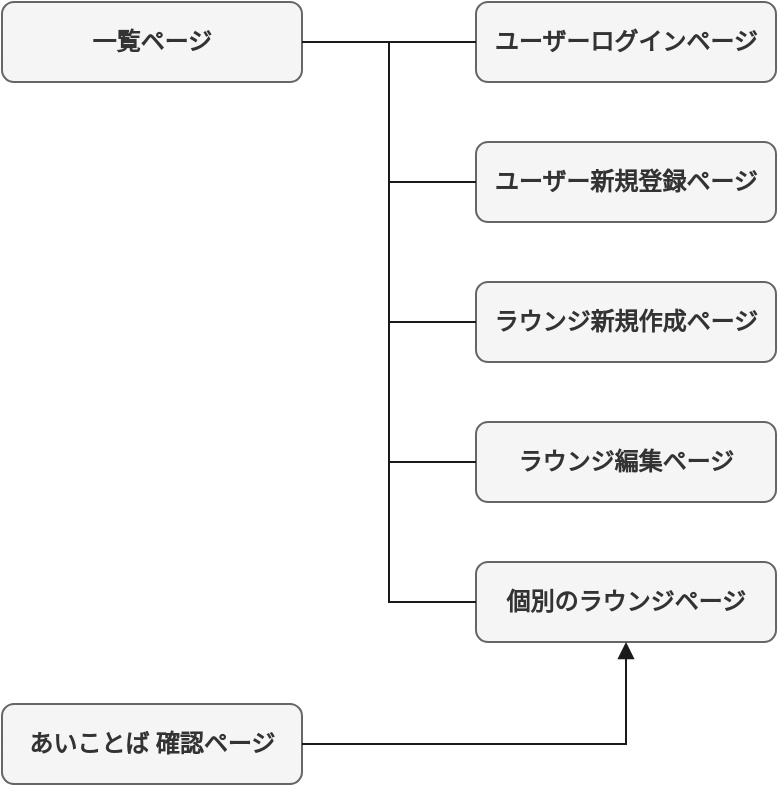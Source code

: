 <mxfile>
    <diagram id="yKawkrUt9gCwLUMWuQ6o" name="ページ1">
        <mxGraphModel dx="1690" dy="579" grid="0" gridSize="10" guides="1" tooltips="1" connect="1" arrows="1" fold="1" page="0" pageScale="1" pageWidth="827" pageHeight="1169" background="#ffffff" math="0" shadow="0">
            <root>
                <mxCell id="0"/>
                <mxCell id="1" parent="0"/>
                <mxCell id="3" value="ユーザーログインページ" style="rounded=1;whiteSpace=wrap;html=1;fillColor=#f5f5f5;fontColor=#333333;strokeColor=#666666;fontStyle=1" vertex="1" parent="1">
                    <mxGeometry x="129" y="109" width="150" height="40" as="geometry"/>
                </mxCell>
                <mxCell id="4" value="一覧ページ" style="rounded=1;whiteSpace=wrap;html=1;fillColor=#f5f5f5;fontColor=#333333;strokeColor=#666666;fontStyle=1" vertex="1" parent="1">
                    <mxGeometry x="-108" y="109" width="150" height="40" as="geometry"/>
                </mxCell>
                <mxCell id="5" value="ユーザー新規登録ページ" style="rounded=1;whiteSpace=wrap;html=1;fillColor=#f5f5f5;fontColor=#333333;strokeColor=#666666;fontStyle=1" vertex="1" parent="1">
                    <mxGeometry x="129" y="179" width="150" height="40" as="geometry"/>
                </mxCell>
                <mxCell id="6" value="ラウンジ新規作成ページ" style="rounded=1;whiteSpace=wrap;html=1;fillColor=#f5f5f5;fontColor=#333333;strokeColor=#666666;fontStyle=1" vertex="1" parent="1">
                    <mxGeometry x="129" y="249" width="150" height="40" as="geometry"/>
                </mxCell>
                <mxCell id="7" value="個別のラウンジページ" style="rounded=1;whiteSpace=wrap;html=1;fillColor=#f5f5f5;fontColor=#333333;strokeColor=#666666;fontStyle=1" vertex="1" parent="1">
                    <mxGeometry x="129" y="389" width="150" height="40" as="geometry"/>
                </mxCell>
                <mxCell id="8" value="ラウンジ編集ページ" style="rounded=1;whiteSpace=wrap;html=1;fillColor=#f5f5f5;fontColor=#333333;strokeColor=#666666;fontStyle=1" vertex="1" parent="1">
                    <mxGeometry x="129" y="319" width="150" height="40" as="geometry"/>
                </mxCell>
                <mxCell id="10" value="あいことば 確認ページ" style="rounded=1;whiteSpace=wrap;html=1;fillColor=#f5f5f5;fontColor=#333333;strokeColor=#666666;fontStyle=1" vertex="1" parent="1">
                    <mxGeometry x="-108" y="460" width="150" height="40" as="geometry"/>
                </mxCell>
                <mxCell id="14" value="" style="endArrow=none;html=1;strokeColor=#1A1A1A;exitX=1;exitY=0.5;exitDx=0;exitDy=0;entryX=0;entryY=0.5;entryDx=0;entryDy=0;edgeStyle=orthogonalEdgeStyle;rounded=0;" edge="1" parent="1" source="4" target="5">
                    <mxGeometry width="50" height="50" relative="1" as="geometry">
                        <mxPoint x="60" y="105" as="sourcePoint"/>
                        <mxPoint x="110" y="55" as="targetPoint"/>
                    </mxGeometry>
                </mxCell>
                <mxCell id="15" value="" style="endArrow=none;html=1;strokeColor=#1A1A1A;exitX=1;exitY=0.5;exitDx=0;exitDy=0;entryX=0;entryY=0.5;entryDx=0;entryDy=0;edgeStyle=orthogonalEdgeStyle;rounded=0;" edge="1" parent="1" source="4" target="3">
                    <mxGeometry width="50" height="50" relative="1" as="geometry">
                        <mxPoint x="60" y="105" as="sourcePoint"/>
                        <mxPoint x="110" y="55" as="targetPoint"/>
                    </mxGeometry>
                </mxCell>
                <mxCell id="16" value="" style="endArrow=none;html=1;strokeColor=#1A1A1A;exitX=1;exitY=0.5;exitDx=0;exitDy=0;entryX=0;entryY=0.5;entryDx=0;entryDy=0;edgeStyle=orthogonalEdgeStyle;rounded=0;" edge="1" parent="1" source="4" target="6">
                    <mxGeometry width="50" height="50" relative="1" as="geometry">
                        <mxPoint x="60" y="105" as="sourcePoint"/>
                        <mxPoint x="110" y="55" as="targetPoint"/>
                    </mxGeometry>
                </mxCell>
                <mxCell id="17" value="" style="endArrow=none;html=1;strokeColor=#1A1A1A;exitX=1;exitY=0.5;exitDx=0;exitDy=0;entryX=0;entryY=0.5;entryDx=0;entryDy=0;edgeStyle=orthogonalEdgeStyle;rounded=0;" edge="1" parent="1" source="4" target="8">
                    <mxGeometry width="50" height="50" relative="1" as="geometry">
                        <mxPoint x="60" y="105" as="sourcePoint"/>
                        <mxPoint x="110" y="55" as="targetPoint"/>
                    </mxGeometry>
                </mxCell>
                <mxCell id="19" value="" style="endArrow=none;html=1;strokeColor=#1A1A1A;exitX=1;exitY=0.5;exitDx=0;exitDy=0;entryX=0;entryY=0.5;entryDx=0;entryDy=0;edgeStyle=orthogonalEdgeStyle;rounded=0;" edge="1" parent="1" source="4" target="7">
                    <mxGeometry width="50" height="50" relative="1" as="geometry">
                        <mxPoint x="60" y="105" as="sourcePoint"/>
                        <mxPoint x="110" y="55" as="targetPoint"/>
                    </mxGeometry>
                </mxCell>
                <mxCell id="20" value="" style="endArrow=block;html=1;rounded=0;strokeColor=#1A1A1A;exitX=1;exitY=0.5;exitDx=0;exitDy=0;edgeStyle=orthogonalEdgeStyle;startArrow=none;startFill=0;endFill=1;entryX=0.5;entryY=1;entryDx=0;entryDy=0;" edge="1" parent="1" source="10" target="7">
                    <mxGeometry width="50" height="50" relative="1" as="geometry">
                        <mxPoint x="147" y="454" as="sourcePoint"/>
                        <mxPoint x="254" y="459" as="targetPoint"/>
                    </mxGeometry>
                </mxCell>
            </root>
        </mxGraphModel>
    </diagram>
</mxfile>